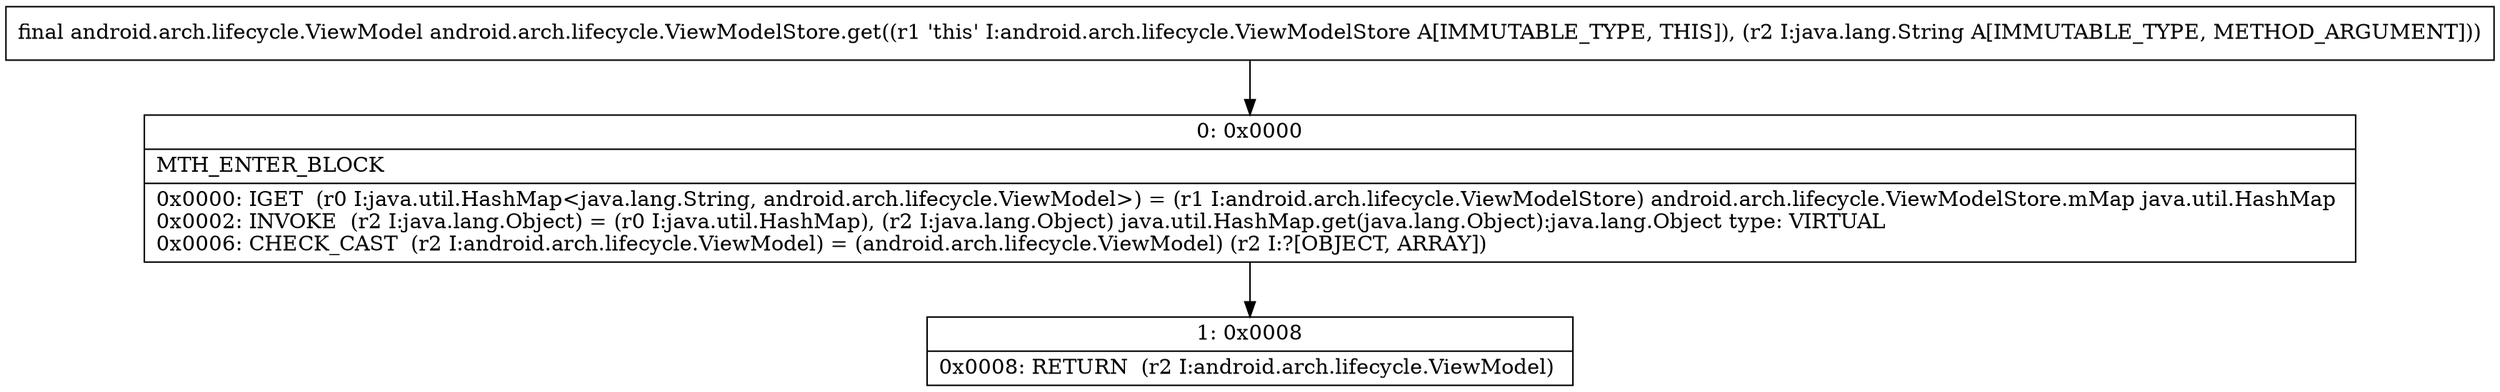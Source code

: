 digraph "CFG forandroid.arch.lifecycle.ViewModelStore.get(Ljava\/lang\/String;)Landroid\/arch\/lifecycle\/ViewModel;" {
Node_0 [shape=record,label="{0\:\ 0x0000|MTH_ENTER_BLOCK\l|0x0000: IGET  (r0 I:java.util.HashMap\<java.lang.String, android.arch.lifecycle.ViewModel\>) = (r1 I:android.arch.lifecycle.ViewModelStore) android.arch.lifecycle.ViewModelStore.mMap java.util.HashMap \l0x0002: INVOKE  (r2 I:java.lang.Object) = (r0 I:java.util.HashMap), (r2 I:java.lang.Object) java.util.HashMap.get(java.lang.Object):java.lang.Object type: VIRTUAL \l0x0006: CHECK_CAST  (r2 I:android.arch.lifecycle.ViewModel) = (android.arch.lifecycle.ViewModel) (r2 I:?[OBJECT, ARRAY]) \l}"];
Node_1 [shape=record,label="{1\:\ 0x0008|0x0008: RETURN  (r2 I:android.arch.lifecycle.ViewModel) \l}"];
MethodNode[shape=record,label="{final android.arch.lifecycle.ViewModel android.arch.lifecycle.ViewModelStore.get((r1 'this' I:android.arch.lifecycle.ViewModelStore A[IMMUTABLE_TYPE, THIS]), (r2 I:java.lang.String A[IMMUTABLE_TYPE, METHOD_ARGUMENT])) }"];
MethodNode -> Node_0;
Node_0 -> Node_1;
}

